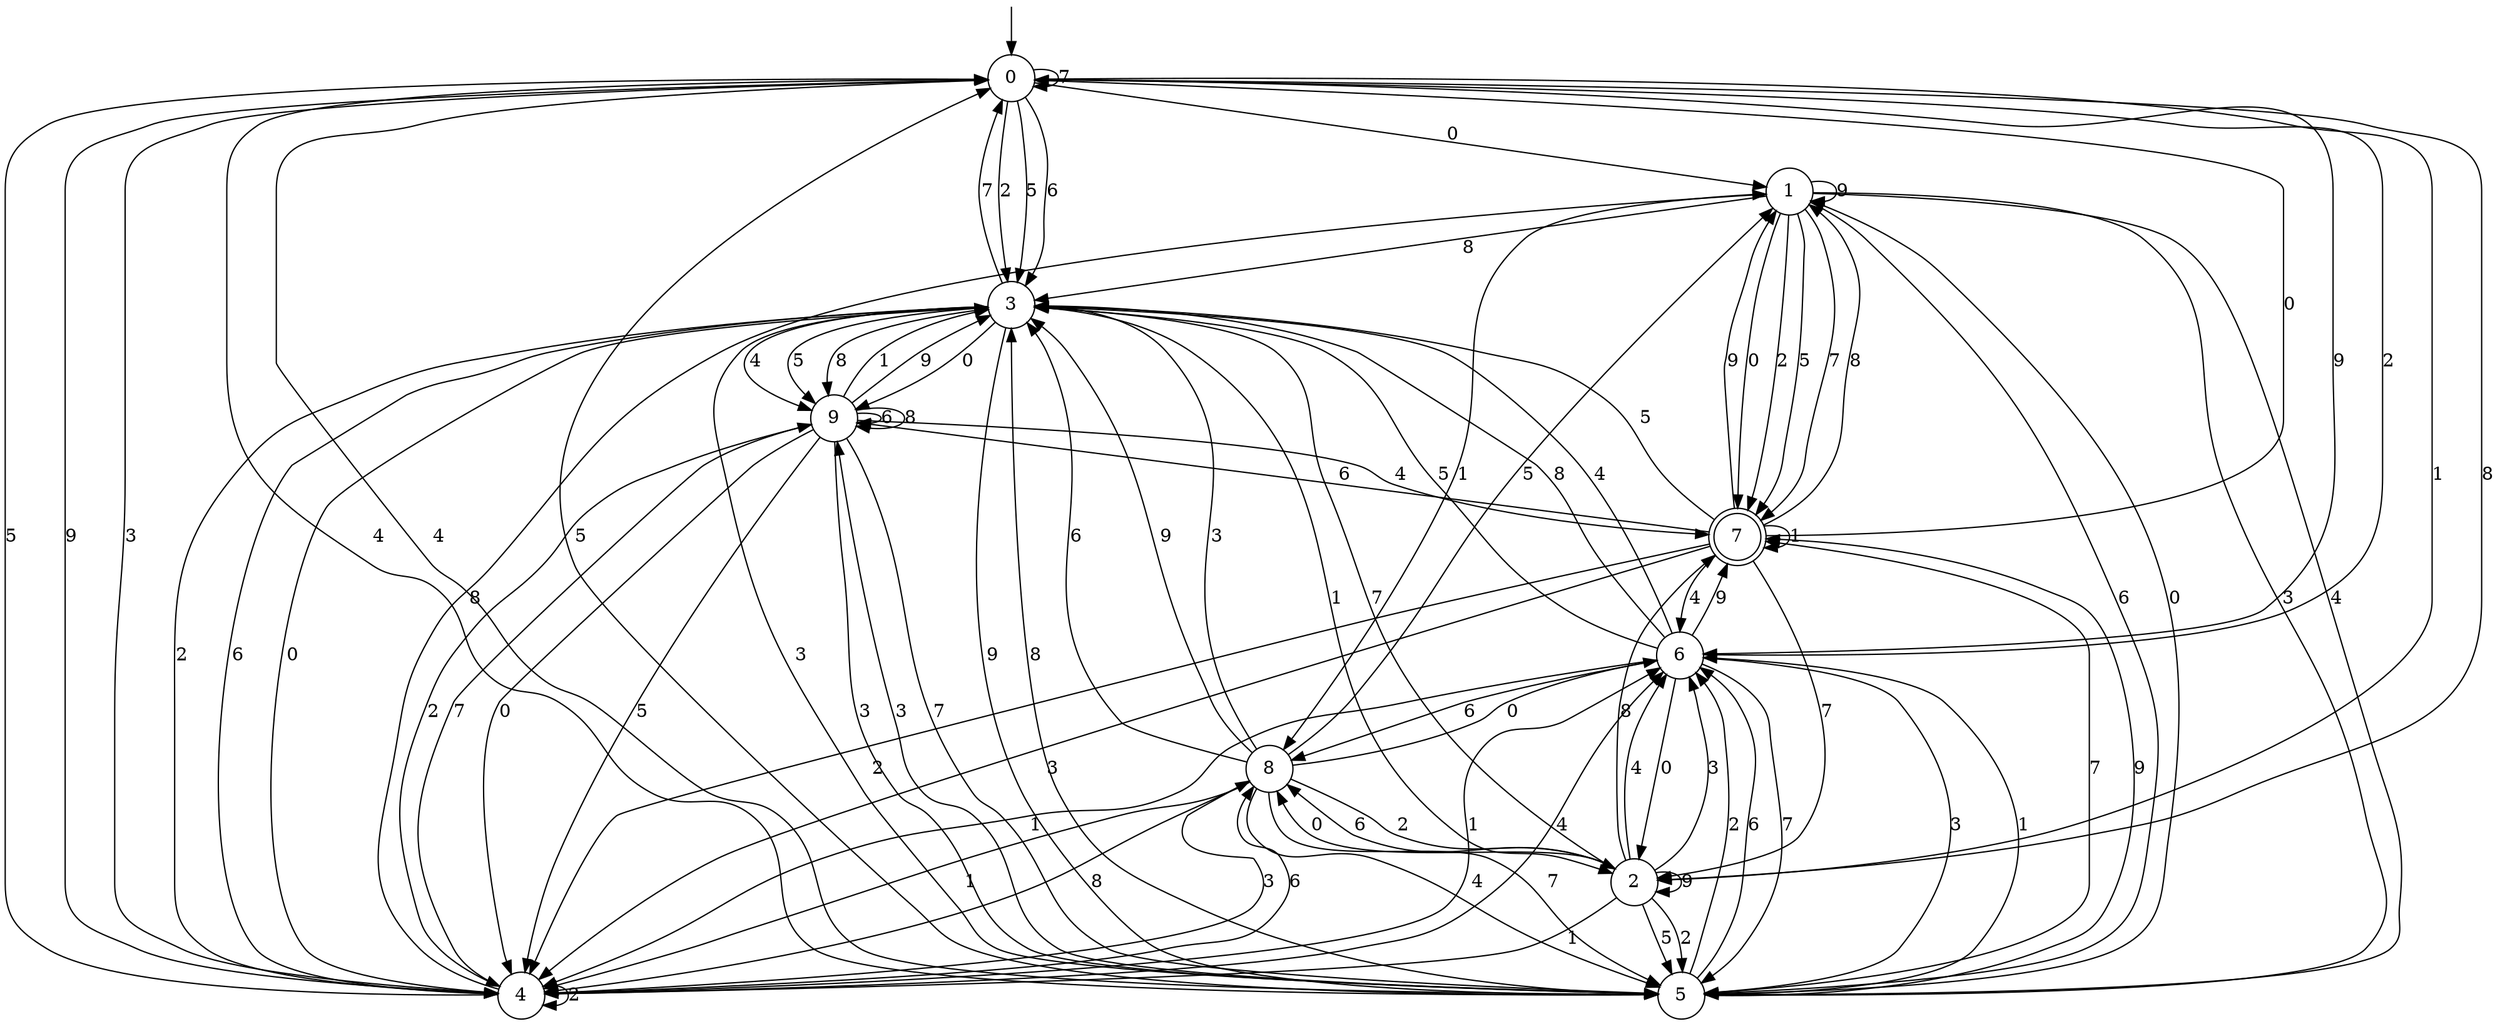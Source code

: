 digraph g {

	s0 [shape="circle" label="0"];
	s1 [shape="circle" label="1"];
	s2 [shape="circle" label="2"];
	s3 [shape="circle" label="3"];
	s4 [shape="circle" label="4"];
	s5 [shape="circle" label="5"];
	s6 [shape="circle" label="6"];
	s7 [shape="doublecircle" label="7"];
	s8 [shape="circle" label="8"];
	s9 [shape="circle" label="9"];
	s0 -> s1 [label="0"];
	s0 -> s2 [label="1"];
	s0 -> s3 [label="2"];
	s0 -> s4 [label="3"];
	s0 -> s5 [label="4"];
	s0 -> s3 [label="5"];
	s0 -> s3 [label="6"];
	s0 -> s0 [label="7"];
	s0 -> s2 [label="8"];
	s0 -> s6 [label="9"];
	s1 -> s7 [label="0"];
	s1 -> s8 [label="1"];
	s1 -> s7 [label="2"];
	s1 -> s5 [label="3"];
	s1 -> s5 [label="4"];
	s1 -> s7 [label="5"];
	s1 -> s5 [label="6"];
	s1 -> s7 [label="7"];
	s1 -> s3 [label="8"];
	s1 -> s1 [label="9"];
	s2 -> s8 [label="0"];
	s2 -> s4 [label="1"];
	s2 -> s5 [label="2"];
	s2 -> s6 [label="3"];
	s2 -> s6 [label="4"];
	s2 -> s5 [label="5"];
	s2 -> s8 [label="6"];
	s2 -> s3 [label="7"];
	s2 -> s7 [label="8"];
	s2 -> s2 [label="9"];
	s3 -> s9 [label="0"];
	s3 -> s2 [label="1"];
	s3 -> s4 [label="2"];
	s3 -> s5 [label="3"];
	s3 -> s9 [label="4"];
	s3 -> s9 [label="5"];
	s3 -> s4 [label="6"];
	s3 -> s0 [label="7"];
	s3 -> s9 [label="8"];
	s3 -> s5 [label="9"];
	s4 -> s3 [label="0"];
	s4 -> s6 [label="1"];
	s4 -> s4 [label="2"];
	s4 -> s8 [label="3"];
	s4 -> s6 [label="4"];
	s4 -> s0 [label="5"];
	s4 -> s8 [label="6"];
	s4 -> s9 [label="7"];
	s4 -> s1 [label="8"];
	s4 -> s0 [label="9"];
	s5 -> s1 [label="0"];
	s5 -> s6 [label="1"];
	s5 -> s6 [label="2"];
	s5 -> s9 [label="3"];
	s5 -> s0 [label="4"];
	s5 -> s0 [label="5"];
	s5 -> s6 [label="6"];
	s5 -> s7 [label="7"];
	s5 -> s3 [label="8"];
	s5 -> s7 [label="9"];
	s6 -> s2 [label="0"];
	s6 -> s4 [label="1"];
	s6 -> s0 [label="2"];
	s6 -> s5 [label="3"];
	s6 -> s3 [label="4"];
	s6 -> s3 [label="5"];
	s6 -> s8 [label="6"];
	s6 -> s5 [label="7"];
	s6 -> s3 [label="8"];
	s6 -> s7 [label="9"];
	s7 -> s0 [label="0"];
	s7 -> s7 [label="1"];
	s7 -> s4 [label="2"];
	s7 -> s4 [label="3"];
	s7 -> s6 [label="4"];
	s7 -> s3 [label="5"];
	s7 -> s9 [label="6"];
	s7 -> s2 [label="7"];
	s7 -> s1 [label="8"];
	s7 -> s1 [label="9"];
	s8 -> s6 [label="0"];
	s8 -> s4 [label="1"];
	s8 -> s2 [label="2"];
	s8 -> s3 [label="3"];
	s8 -> s5 [label="4"];
	s8 -> s1 [label="5"];
	s8 -> s3 [label="6"];
	s8 -> s5 [label="7"];
	s8 -> s4 [label="8"];
	s8 -> s3 [label="9"];
	s9 -> s4 [label="0"];
	s9 -> s3 [label="1"];
	s9 -> s4 [label="2"];
	s9 -> s5 [label="3"];
	s9 -> s7 [label="4"];
	s9 -> s4 [label="5"];
	s9 -> s9 [label="6"];
	s9 -> s5 [label="7"];
	s9 -> s9 [label="8"];
	s9 -> s3 [label="9"];

__start0 [label="" shape="none" width="0" height="0"];
__start0 -> s0;

}
